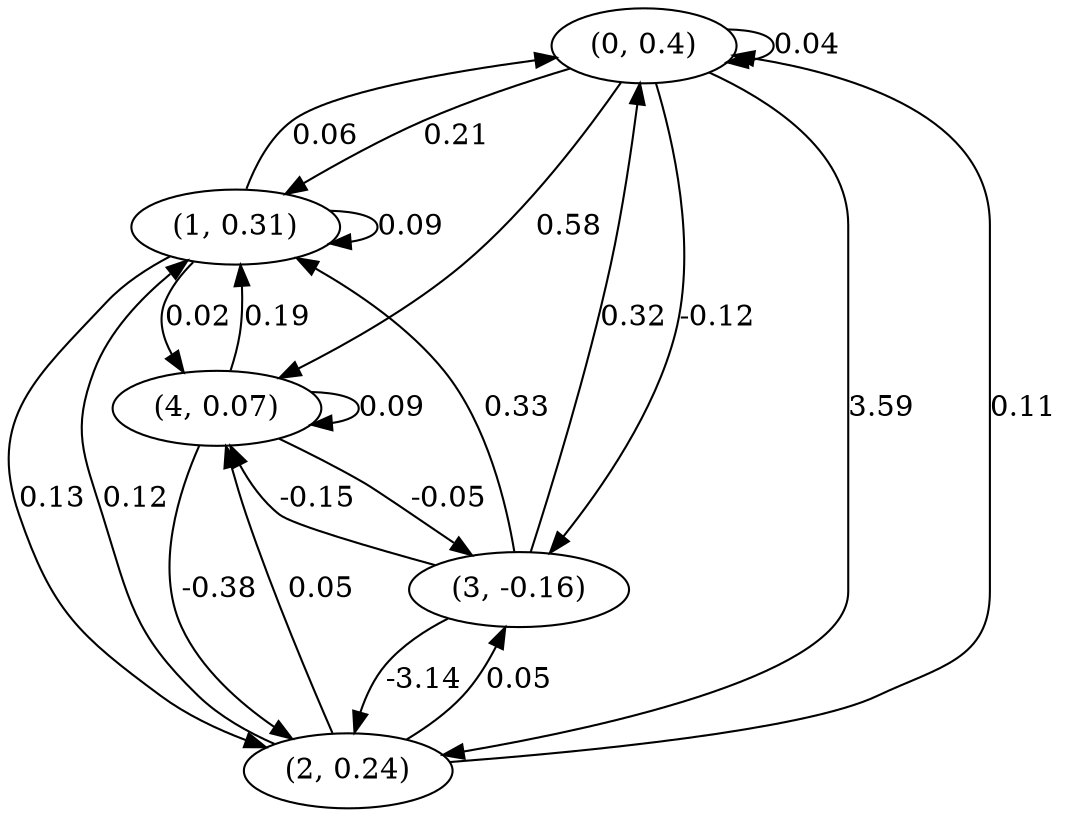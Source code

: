 digraph {
    0 [ label = "(0, 0.4)" ]
    1 [ label = "(1, 0.31)" ]
    2 [ label = "(2, 0.24)" ]
    3 [ label = "(3, -0.16)" ]
    4 [ label = "(4, 0.07)" ]
    0 -> 0 [ label = "0.04" ]
    1 -> 1 [ label = "0.09" ]
    4 -> 4 [ label = "0.09" ]
    1 -> 0 [ label = "0.06" ]
    2 -> 0 [ label = "0.11" ]
    3 -> 0 [ label = "0.32" ]
    0 -> 1 [ label = "0.21" ]
    2 -> 1 [ label = "0.12" ]
    3 -> 1 [ label = "0.33" ]
    4 -> 1 [ label = "0.19" ]
    0 -> 2 [ label = "3.59" ]
    1 -> 2 [ label = "0.13" ]
    3 -> 2 [ label = "-3.14" ]
    4 -> 2 [ label = "-0.38" ]
    0 -> 3 [ label = "-0.12" ]
    2 -> 3 [ label = "0.05" ]
    4 -> 3 [ label = "-0.05" ]
    0 -> 4 [ label = "0.58" ]
    1 -> 4 [ label = "0.02" ]
    2 -> 4 [ label = "0.05" ]
    3 -> 4 [ label = "-0.15" ]
}

